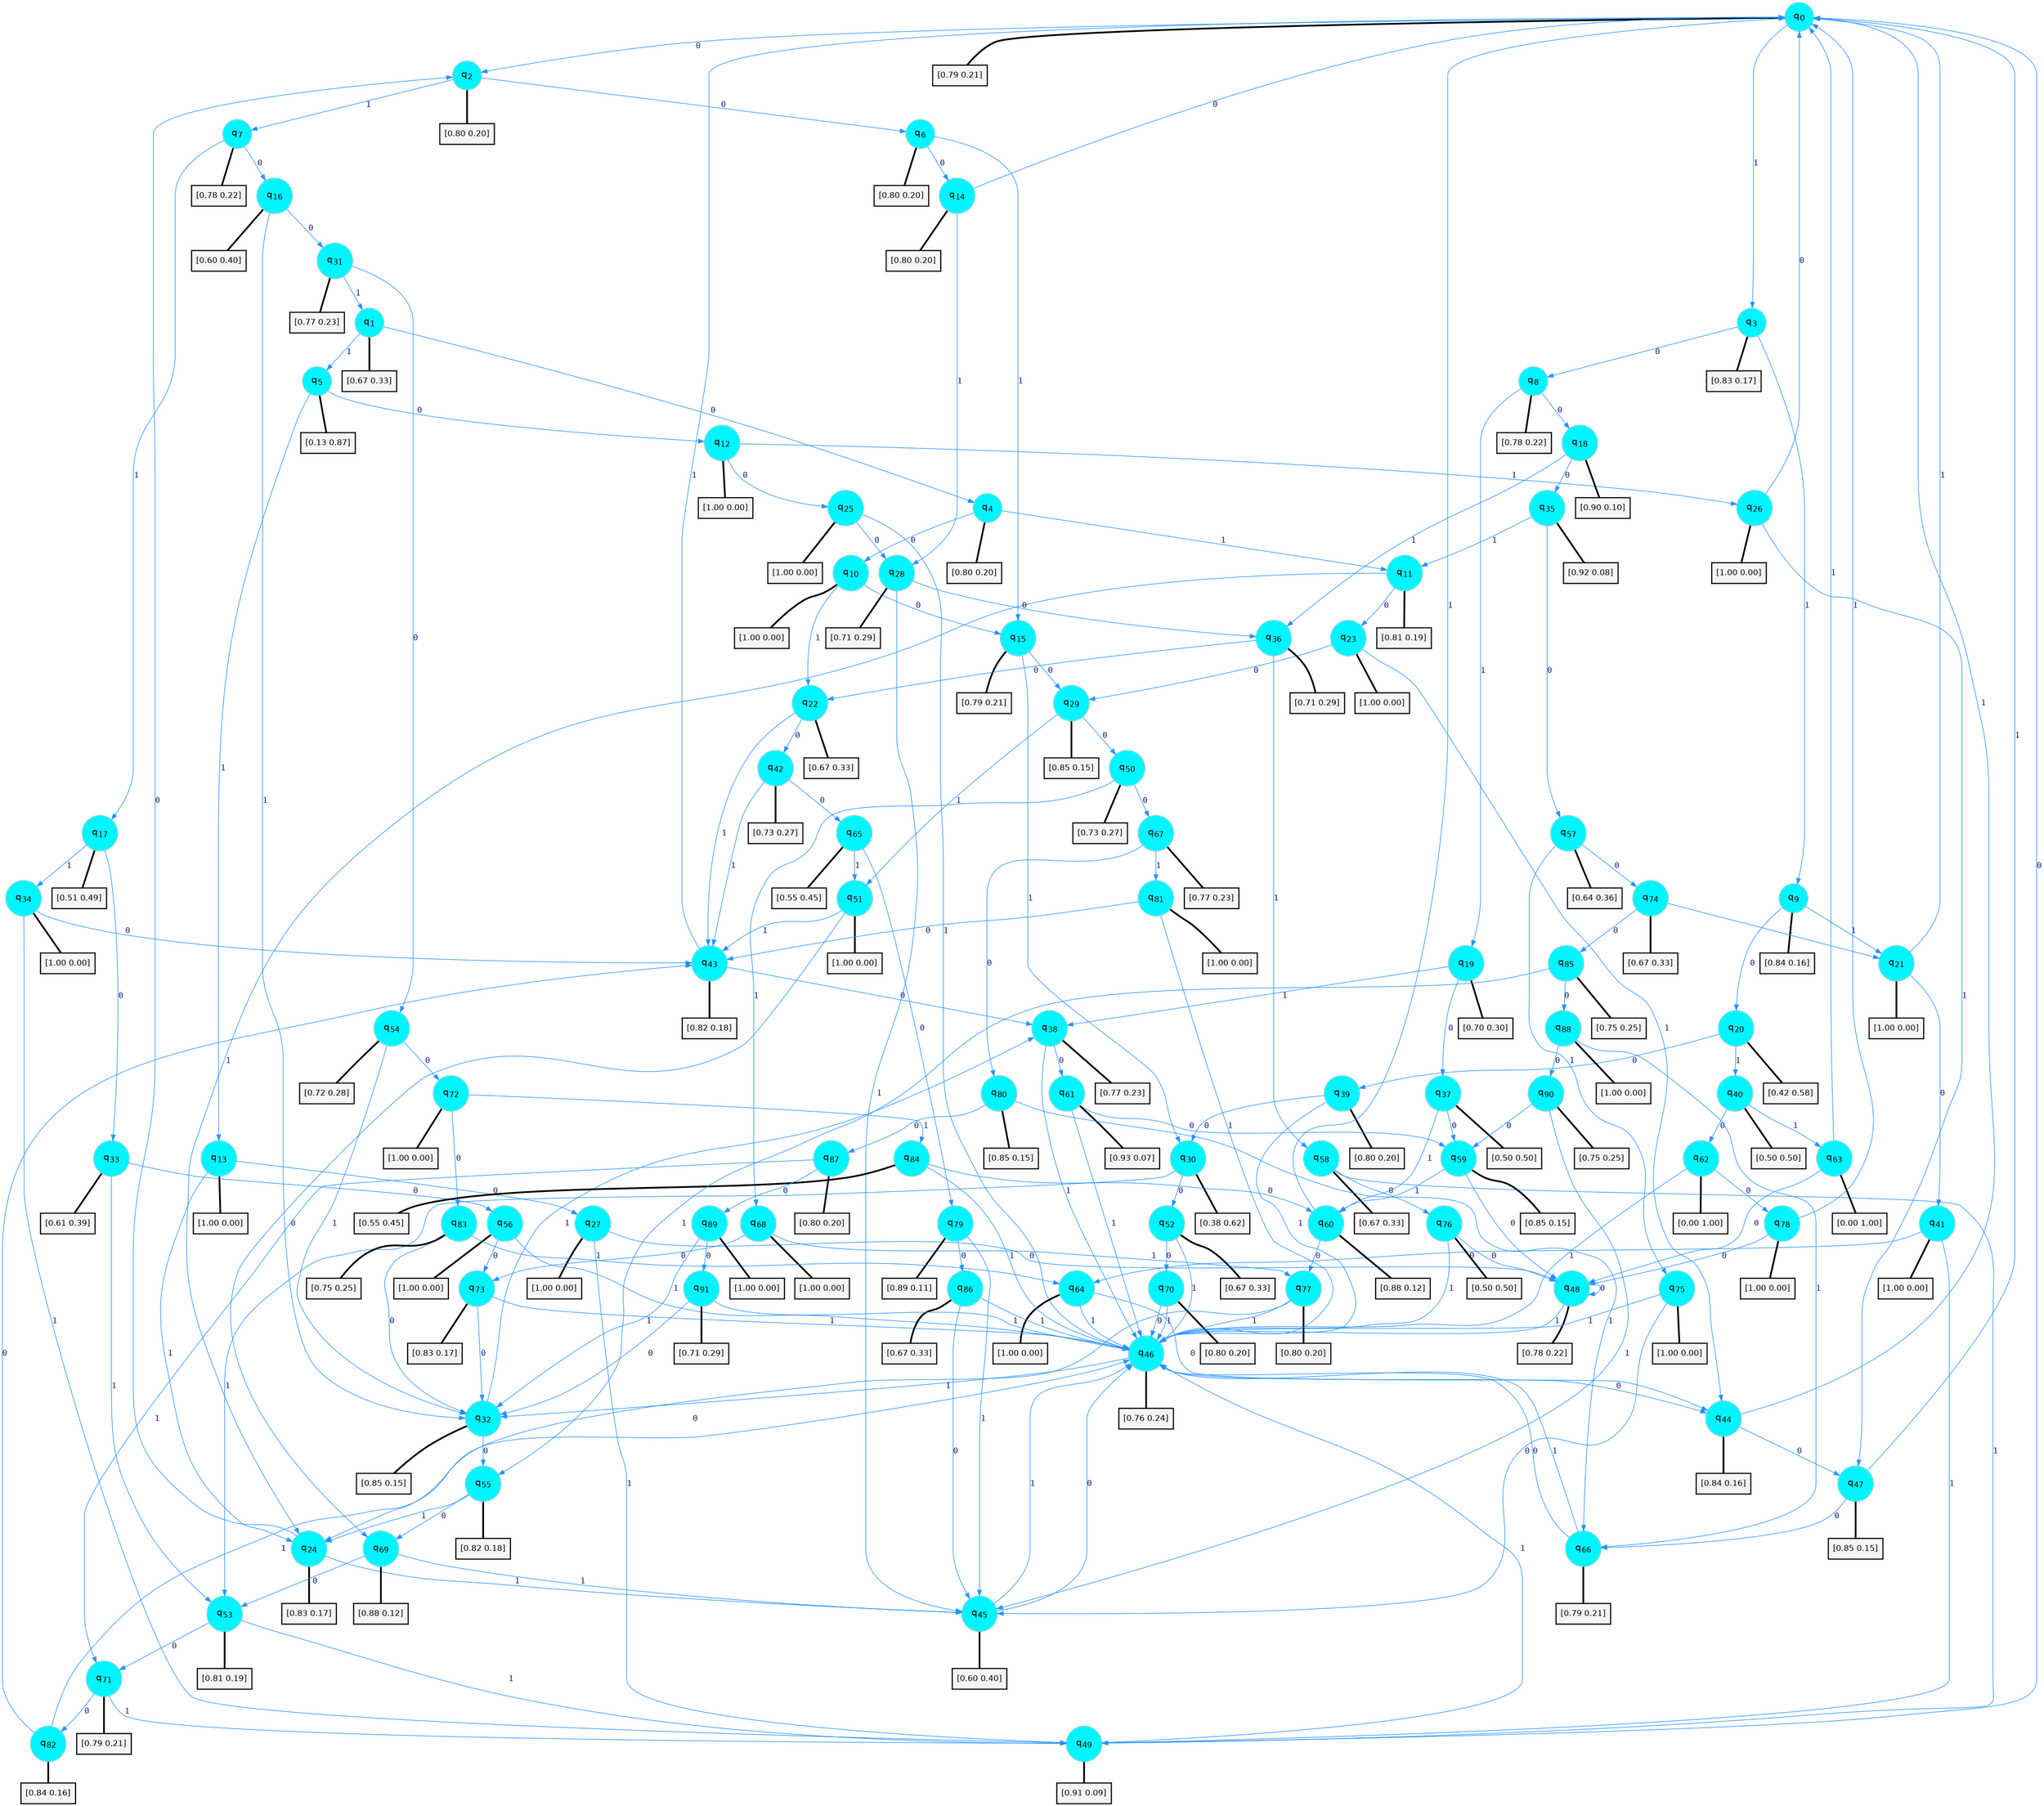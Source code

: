 digraph G {
graph [
bgcolor=transparent, dpi=300, rankdir=TD, size="40,25"];
node [
color=gray, fillcolor=turquoise1, fontcolor=black, fontname=Helvetica, fontsize=16, fontweight=bold, shape=circle, style=filled];
edge [
arrowsize=1, color=dodgerblue1, fontcolor=midnightblue, fontname=courier, fontweight=bold, penwidth=1, style=solid, weight=20];
0[label=<q<SUB>0</SUB>>];
1[label=<q<SUB>1</SUB>>];
2[label=<q<SUB>2</SUB>>];
3[label=<q<SUB>3</SUB>>];
4[label=<q<SUB>4</SUB>>];
5[label=<q<SUB>5</SUB>>];
6[label=<q<SUB>6</SUB>>];
7[label=<q<SUB>7</SUB>>];
8[label=<q<SUB>8</SUB>>];
9[label=<q<SUB>9</SUB>>];
10[label=<q<SUB>10</SUB>>];
11[label=<q<SUB>11</SUB>>];
12[label=<q<SUB>12</SUB>>];
13[label=<q<SUB>13</SUB>>];
14[label=<q<SUB>14</SUB>>];
15[label=<q<SUB>15</SUB>>];
16[label=<q<SUB>16</SUB>>];
17[label=<q<SUB>17</SUB>>];
18[label=<q<SUB>18</SUB>>];
19[label=<q<SUB>19</SUB>>];
20[label=<q<SUB>20</SUB>>];
21[label=<q<SUB>21</SUB>>];
22[label=<q<SUB>22</SUB>>];
23[label=<q<SUB>23</SUB>>];
24[label=<q<SUB>24</SUB>>];
25[label=<q<SUB>25</SUB>>];
26[label=<q<SUB>26</SUB>>];
27[label=<q<SUB>27</SUB>>];
28[label=<q<SUB>28</SUB>>];
29[label=<q<SUB>29</SUB>>];
30[label=<q<SUB>30</SUB>>];
31[label=<q<SUB>31</SUB>>];
32[label=<q<SUB>32</SUB>>];
33[label=<q<SUB>33</SUB>>];
34[label=<q<SUB>34</SUB>>];
35[label=<q<SUB>35</SUB>>];
36[label=<q<SUB>36</SUB>>];
37[label=<q<SUB>37</SUB>>];
38[label=<q<SUB>38</SUB>>];
39[label=<q<SUB>39</SUB>>];
40[label=<q<SUB>40</SUB>>];
41[label=<q<SUB>41</SUB>>];
42[label=<q<SUB>42</SUB>>];
43[label=<q<SUB>43</SUB>>];
44[label=<q<SUB>44</SUB>>];
45[label=<q<SUB>45</SUB>>];
46[label=<q<SUB>46</SUB>>];
47[label=<q<SUB>47</SUB>>];
48[label=<q<SUB>48</SUB>>];
49[label=<q<SUB>49</SUB>>];
50[label=<q<SUB>50</SUB>>];
51[label=<q<SUB>51</SUB>>];
52[label=<q<SUB>52</SUB>>];
53[label=<q<SUB>53</SUB>>];
54[label=<q<SUB>54</SUB>>];
55[label=<q<SUB>55</SUB>>];
56[label=<q<SUB>56</SUB>>];
57[label=<q<SUB>57</SUB>>];
58[label=<q<SUB>58</SUB>>];
59[label=<q<SUB>59</SUB>>];
60[label=<q<SUB>60</SUB>>];
61[label=<q<SUB>61</SUB>>];
62[label=<q<SUB>62</SUB>>];
63[label=<q<SUB>63</SUB>>];
64[label=<q<SUB>64</SUB>>];
65[label=<q<SUB>65</SUB>>];
66[label=<q<SUB>66</SUB>>];
67[label=<q<SUB>67</SUB>>];
68[label=<q<SUB>68</SUB>>];
69[label=<q<SUB>69</SUB>>];
70[label=<q<SUB>70</SUB>>];
71[label=<q<SUB>71</SUB>>];
72[label=<q<SUB>72</SUB>>];
73[label=<q<SUB>73</SUB>>];
74[label=<q<SUB>74</SUB>>];
75[label=<q<SUB>75</SUB>>];
76[label=<q<SUB>76</SUB>>];
77[label=<q<SUB>77</SUB>>];
78[label=<q<SUB>78</SUB>>];
79[label=<q<SUB>79</SUB>>];
80[label=<q<SUB>80</SUB>>];
81[label=<q<SUB>81</SUB>>];
82[label=<q<SUB>82</SUB>>];
83[label=<q<SUB>83</SUB>>];
84[label=<q<SUB>84</SUB>>];
85[label=<q<SUB>85</SUB>>];
86[label=<q<SUB>86</SUB>>];
87[label=<q<SUB>87</SUB>>];
88[label=<q<SUB>88</SUB>>];
89[label=<q<SUB>89</SUB>>];
90[label=<q<SUB>90</SUB>>];
91[label=<q<SUB>91</SUB>>];
92[label="[0.79 0.21]", shape=box,fontcolor=black, fontname=Helvetica, fontsize=14, penwidth=2, fillcolor=whitesmoke,color=black];
93[label="[0.67 0.33]", shape=box,fontcolor=black, fontname=Helvetica, fontsize=14, penwidth=2, fillcolor=whitesmoke,color=black];
94[label="[0.80 0.20]", shape=box,fontcolor=black, fontname=Helvetica, fontsize=14, penwidth=2, fillcolor=whitesmoke,color=black];
95[label="[0.83 0.17]", shape=box,fontcolor=black, fontname=Helvetica, fontsize=14, penwidth=2, fillcolor=whitesmoke,color=black];
96[label="[0.80 0.20]", shape=box,fontcolor=black, fontname=Helvetica, fontsize=14, penwidth=2, fillcolor=whitesmoke,color=black];
97[label="[0.13 0.87]", shape=box,fontcolor=black, fontname=Helvetica, fontsize=14, penwidth=2, fillcolor=whitesmoke,color=black];
98[label="[0.80 0.20]", shape=box,fontcolor=black, fontname=Helvetica, fontsize=14, penwidth=2, fillcolor=whitesmoke,color=black];
99[label="[0.78 0.22]", shape=box,fontcolor=black, fontname=Helvetica, fontsize=14, penwidth=2, fillcolor=whitesmoke,color=black];
100[label="[0.78 0.22]", shape=box,fontcolor=black, fontname=Helvetica, fontsize=14, penwidth=2, fillcolor=whitesmoke,color=black];
101[label="[0.84 0.16]", shape=box,fontcolor=black, fontname=Helvetica, fontsize=14, penwidth=2, fillcolor=whitesmoke,color=black];
102[label="[1.00 0.00]", shape=box,fontcolor=black, fontname=Helvetica, fontsize=14, penwidth=2, fillcolor=whitesmoke,color=black];
103[label="[0.81 0.19]", shape=box,fontcolor=black, fontname=Helvetica, fontsize=14, penwidth=2, fillcolor=whitesmoke,color=black];
104[label="[1.00 0.00]", shape=box,fontcolor=black, fontname=Helvetica, fontsize=14, penwidth=2, fillcolor=whitesmoke,color=black];
105[label="[1.00 0.00]", shape=box,fontcolor=black, fontname=Helvetica, fontsize=14, penwidth=2, fillcolor=whitesmoke,color=black];
106[label="[0.80 0.20]", shape=box,fontcolor=black, fontname=Helvetica, fontsize=14, penwidth=2, fillcolor=whitesmoke,color=black];
107[label="[0.79 0.21]", shape=box,fontcolor=black, fontname=Helvetica, fontsize=14, penwidth=2, fillcolor=whitesmoke,color=black];
108[label="[0.60 0.40]", shape=box,fontcolor=black, fontname=Helvetica, fontsize=14, penwidth=2, fillcolor=whitesmoke,color=black];
109[label="[0.51 0.49]", shape=box,fontcolor=black, fontname=Helvetica, fontsize=14, penwidth=2, fillcolor=whitesmoke,color=black];
110[label="[0.90 0.10]", shape=box,fontcolor=black, fontname=Helvetica, fontsize=14, penwidth=2, fillcolor=whitesmoke,color=black];
111[label="[0.70 0.30]", shape=box,fontcolor=black, fontname=Helvetica, fontsize=14, penwidth=2, fillcolor=whitesmoke,color=black];
112[label="[0.42 0.58]", shape=box,fontcolor=black, fontname=Helvetica, fontsize=14, penwidth=2, fillcolor=whitesmoke,color=black];
113[label="[1.00 0.00]", shape=box,fontcolor=black, fontname=Helvetica, fontsize=14, penwidth=2, fillcolor=whitesmoke,color=black];
114[label="[0.67 0.33]", shape=box,fontcolor=black, fontname=Helvetica, fontsize=14, penwidth=2, fillcolor=whitesmoke,color=black];
115[label="[1.00 0.00]", shape=box,fontcolor=black, fontname=Helvetica, fontsize=14, penwidth=2, fillcolor=whitesmoke,color=black];
116[label="[0.83 0.17]", shape=box,fontcolor=black, fontname=Helvetica, fontsize=14, penwidth=2, fillcolor=whitesmoke,color=black];
117[label="[1.00 0.00]", shape=box,fontcolor=black, fontname=Helvetica, fontsize=14, penwidth=2, fillcolor=whitesmoke,color=black];
118[label="[1.00 0.00]", shape=box,fontcolor=black, fontname=Helvetica, fontsize=14, penwidth=2, fillcolor=whitesmoke,color=black];
119[label="[1.00 0.00]", shape=box,fontcolor=black, fontname=Helvetica, fontsize=14, penwidth=2, fillcolor=whitesmoke,color=black];
120[label="[0.71 0.29]", shape=box,fontcolor=black, fontname=Helvetica, fontsize=14, penwidth=2, fillcolor=whitesmoke,color=black];
121[label="[0.85 0.15]", shape=box,fontcolor=black, fontname=Helvetica, fontsize=14, penwidth=2, fillcolor=whitesmoke,color=black];
122[label="[0.38 0.62]", shape=box,fontcolor=black, fontname=Helvetica, fontsize=14, penwidth=2, fillcolor=whitesmoke,color=black];
123[label="[0.77 0.23]", shape=box,fontcolor=black, fontname=Helvetica, fontsize=14, penwidth=2, fillcolor=whitesmoke,color=black];
124[label="[0.85 0.15]", shape=box,fontcolor=black, fontname=Helvetica, fontsize=14, penwidth=2, fillcolor=whitesmoke,color=black];
125[label="[0.61 0.39]", shape=box,fontcolor=black, fontname=Helvetica, fontsize=14, penwidth=2, fillcolor=whitesmoke,color=black];
126[label="[1.00 0.00]", shape=box,fontcolor=black, fontname=Helvetica, fontsize=14, penwidth=2, fillcolor=whitesmoke,color=black];
127[label="[0.92 0.08]", shape=box,fontcolor=black, fontname=Helvetica, fontsize=14, penwidth=2, fillcolor=whitesmoke,color=black];
128[label="[0.71 0.29]", shape=box,fontcolor=black, fontname=Helvetica, fontsize=14, penwidth=2, fillcolor=whitesmoke,color=black];
129[label="[0.50 0.50]", shape=box,fontcolor=black, fontname=Helvetica, fontsize=14, penwidth=2, fillcolor=whitesmoke,color=black];
130[label="[0.77 0.23]", shape=box,fontcolor=black, fontname=Helvetica, fontsize=14, penwidth=2, fillcolor=whitesmoke,color=black];
131[label="[0.80 0.20]", shape=box,fontcolor=black, fontname=Helvetica, fontsize=14, penwidth=2, fillcolor=whitesmoke,color=black];
132[label="[0.50 0.50]", shape=box,fontcolor=black, fontname=Helvetica, fontsize=14, penwidth=2, fillcolor=whitesmoke,color=black];
133[label="[1.00 0.00]", shape=box,fontcolor=black, fontname=Helvetica, fontsize=14, penwidth=2, fillcolor=whitesmoke,color=black];
134[label="[0.73 0.27]", shape=box,fontcolor=black, fontname=Helvetica, fontsize=14, penwidth=2, fillcolor=whitesmoke,color=black];
135[label="[0.82 0.18]", shape=box,fontcolor=black, fontname=Helvetica, fontsize=14, penwidth=2, fillcolor=whitesmoke,color=black];
136[label="[0.84 0.16]", shape=box,fontcolor=black, fontname=Helvetica, fontsize=14, penwidth=2, fillcolor=whitesmoke,color=black];
137[label="[0.60 0.40]", shape=box,fontcolor=black, fontname=Helvetica, fontsize=14, penwidth=2, fillcolor=whitesmoke,color=black];
138[label="[0.76 0.24]", shape=box,fontcolor=black, fontname=Helvetica, fontsize=14, penwidth=2, fillcolor=whitesmoke,color=black];
139[label="[0.85 0.15]", shape=box,fontcolor=black, fontname=Helvetica, fontsize=14, penwidth=2, fillcolor=whitesmoke,color=black];
140[label="[0.78 0.22]", shape=box,fontcolor=black, fontname=Helvetica, fontsize=14, penwidth=2, fillcolor=whitesmoke,color=black];
141[label="[0.91 0.09]", shape=box,fontcolor=black, fontname=Helvetica, fontsize=14, penwidth=2, fillcolor=whitesmoke,color=black];
142[label="[0.73 0.27]", shape=box,fontcolor=black, fontname=Helvetica, fontsize=14, penwidth=2, fillcolor=whitesmoke,color=black];
143[label="[1.00 0.00]", shape=box,fontcolor=black, fontname=Helvetica, fontsize=14, penwidth=2, fillcolor=whitesmoke,color=black];
144[label="[0.67 0.33]", shape=box,fontcolor=black, fontname=Helvetica, fontsize=14, penwidth=2, fillcolor=whitesmoke,color=black];
145[label="[0.81 0.19]", shape=box,fontcolor=black, fontname=Helvetica, fontsize=14, penwidth=2, fillcolor=whitesmoke,color=black];
146[label="[0.72 0.28]", shape=box,fontcolor=black, fontname=Helvetica, fontsize=14, penwidth=2, fillcolor=whitesmoke,color=black];
147[label="[0.82 0.18]", shape=box,fontcolor=black, fontname=Helvetica, fontsize=14, penwidth=2, fillcolor=whitesmoke,color=black];
148[label="[1.00 0.00]", shape=box,fontcolor=black, fontname=Helvetica, fontsize=14, penwidth=2, fillcolor=whitesmoke,color=black];
149[label="[0.64 0.36]", shape=box,fontcolor=black, fontname=Helvetica, fontsize=14, penwidth=2, fillcolor=whitesmoke,color=black];
150[label="[0.67 0.33]", shape=box,fontcolor=black, fontname=Helvetica, fontsize=14, penwidth=2, fillcolor=whitesmoke,color=black];
151[label="[0.85 0.15]", shape=box,fontcolor=black, fontname=Helvetica, fontsize=14, penwidth=2, fillcolor=whitesmoke,color=black];
152[label="[0.88 0.12]", shape=box,fontcolor=black, fontname=Helvetica, fontsize=14, penwidth=2, fillcolor=whitesmoke,color=black];
153[label="[0.93 0.07]", shape=box,fontcolor=black, fontname=Helvetica, fontsize=14, penwidth=2, fillcolor=whitesmoke,color=black];
154[label="[0.00 1.00]", shape=box,fontcolor=black, fontname=Helvetica, fontsize=14, penwidth=2, fillcolor=whitesmoke,color=black];
155[label="[0.00 1.00]", shape=box,fontcolor=black, fontname=Helvetica, fontsize=14, penwidth=2, fillcolor=whitesmoke,color=black];
156[label="[1.00 0.00]", shape=box,fontcolor=black, fontname=Helvetica, fontsize=14, penwidth=2, fillcolor=whitesmoke,color=black];
157[label="[0.55 0.45]", shape=box,fontcolor=black, fontname=Helvetica, fontsize=14, penwidth=2, fillcolor=whitesmoke,color=black];
158[label="[0.79 0.21]", shape=box,fontcolor=black, fontname=Helvetica, fontsize=14, penwidth=2, fillcolor=whitesmoke,color=black];
159[label="[0.77 0.23]", shape=box,fontcolor=black, fontname=Helvetica, fontsize=14, penwidth=2, fillcolor=whitesmoke,color=black];
160[label="[1.00 0.00]", shape=box,fontcolor=black, fontname=Helvetica, fontsize=14, penwidth=2, fillcolor=whitesmoke,color=black];
161[label="[0.88 0.12]", shape=box,fontcolor=black, fontname=Helvetica, fontsize=14, penwidth=2, fillcolor=whitesmoke,color=black];
162[label="[0.80 0.20]", shape=box,fontcolor=black, fontname=Helvetica, fontsize=14, penwidth=2, fillcolor=whitesmoke,color=black];
163[label="[0.79 0.21]", shape=box,fontcolor=black, fontname=Helvetica, fontsize=14, penwidth=2, fillcolor=whitesmoke,color=black];
164[label="[1.00 0.00]", shape=box,fontcolor=black, fontname=Helvetica, fontsize=14, penwidth=2, fillcolor=whitesmoke,color=black];
165[label="[0.83 0.17]", shape=box,fontcolor=black, fontname=Helvetica, fontsize=14, penwidth=2, fillcolor=whitesmoke,color=black];
166[label="[0.67 0.33]", shape=box,fontcolor=black, fontname=Helvetica, fontsize=14, penwidth=2, fillcolor=whitesmoke,color=black];
167[label="[1.00 0.00]", shape=box,fontcolor=black, fontname=Helvetica, fontsize=14, penwidth=2, fillcolor=whitesmoke,color=black];
168[label="[0.50 0.50]", shape=box,fontcolor=black, fontname=Helvetica, fontsize=14, penwidth=2, fillcolor=whitesmoke,color=black];
169[label="[0.80 0.20]", shape=box,fontcolor=black, fontname=Helvetica, fontsize=14, penwidth=2, fillcolor=whitesmoke,color=black];
170[label="[1.00 0.00]", shape=box,fontcolor=black, fontname=Helvetica, fontsize=14, penwidth=2, fillcolor=whitesmoke,color=black];
171[label="[0.89 0.11]", shape=box,fontcolor=black, fontname=Helvetica, fontsize=14, penwidth=2, fillcolor=whitesmoke,color=black];
172[label="[0.85 0.15]", shape=box,fontcolor=black, fontname=Helvetica, fontsize=14, penwidth=2, fillcolor=whitesmoke,color=black];
173[label="[1.00 0.00]", shape=box,fontcolor=black, fontname=Helvetica, fontsize=14, penwidth=2, fillcolor=whitesmoke,color=black];
174[label="[0.84 0.16]", shape=box,fontcolor=black, fontname=Helvetica, fontsize=14, penwidth=2, fillcolor=whitesmoke,color=black];
175[label="[0.75 0.25]", shape=box,fontcolor=black, fontname=Helvetica, fontsize=14, penwidth=2, fillcolor=whitesmoke,color=black];
176[label="[0.55 0.45]", shape=box,fontcolor=black, fontname=Helvetica, fontsize=14, penwidth=2, fillcolor=whitesmoke,color=black];
177[label="[0.75 0.25]", shape=box,fontcolor=black, fontname=Helvetica, fontsize=14, penwidth=2, fillcolor=whitesmoke,color=black];
178[label="[0.67 0.33]", shape=box,fontcolor=black, fontname=Helvetica, fontsize=14, penwidth=2, fillcolor=whitesmoke,color=black];
179[label="[0.80 0.20]", shape=box,fontcolor=black, fontname=Helvetica, fontsize=14, penwidth=2, fillcolor=whitesmoke,color=black];
180[label="[1.00 0.00]", shape=box,fontcolor=black, fontname=Helvetica, fontsize=14, penwidth=2, fillcolor=whitesmoke,color=black];
181[label="[1.00 0.00]", shape=box,fontcolor=black, fontname=Helvetica, fontsize=14, penwidth=2, fillcolor=whitesmoke,color=black];
182[label="[0.75 0.25]", shape=box,fontcolor=black, fontname=Helvetica, fontsize=14, penwidth=2, fillcolor=whitesmoke,color=black];
183[label="[0.71 0.29]", shape=box,fontcolor=black, fontname=Helvetica, fontsize=14, penwidth=2, fillcolor=whitesmoke,color=black];
0->2 [label=0];
0->3 [label=1];
0->92 [arrowhead=none, penwidth=3,color=black];
1->4 [label=0];
1->5 [label=1];
1->93 [arrowhead=none, penwidth=3,color=black];
2->6 [label=0];
2->7 [label=1];
2->94 [arrowhead=none, penwidth=3,color=black];
3->8 [label=0];
3->9 [label=1];
3->95 [arrowhead=none, penwidth=3,color=black];
4->10 [label=0];
4->11 [label=1];
4->96 [arrowhead=none, penwidth=3,color=black];
5->12 [label=0];
5->13 [label=1];
5->97 [arrowhead=none, penwidth=3,color=black];
6->14 [label=0];
6->15 [label=1];
6->98 [arrowhead=none, penwidth=3,color=black];
7->16 [label=0];
7->17 [label=1];
7->99 [arrowhead=none, penwidth=3,color=black];
8->18 [label=0];
8->19 [label=1];
8->100 [arrowhead=none, penwidth=3,color=black];
9->20 [label=0];
9->21 [label=1];
9->101 [arrowhead=none, penwidth=3,color=black];
10->15 [label=0];
10->22 [label=1];
10->102 [arrowhead=none, penwidth=3,color=black];
11->23 [label=0];
11->24 [label=1];
11->103 [arrowhead=none, penwidth=3,color=black];
12->25 [label=0];
12->26 [label=1];
12->104 [arrowhead=none, penwidth=3,color=black];
13->27 [label=0];
13->24 [label=1];
13->105 [arrowhead=none, penwidth=3,color=black];
14->0 [label=0];
14->28 [label=1];
14->106 [arrowhead=none, penwidth=3,color=black];
15->29 [label=0];
15->30 [label=1];
15->107 [arrowhead=none, penwidth=3,color=black];
16->31 [label=0];
16->32 [label=1];
16->108 [arrowhead=none, penwidth=3,color=black];
17->33 [label=0];
17->34 [label=1];
17->109 [arrowhead=none, penwidth=3,color=black];
18->35 [label=0];
18->36 [label=1];
18->110 [arrowhead=none, penwidth=3,color=black];
19->37 [label=0];
19->38 [label=1];
19->111 [arrowhead=none, penwidth=3,color=black];
20->39 [label=0];
20->40 [label=1];
20->112 [arrowhead=none, penwidth=3,color=black];
21->41 [label=0];
21->0 [label=1];
21->113 [arrowhead=none, penwidth=3,color=black];
22->42 [label=0];
22->43 [label=1];
22->114 [arrowhead=none, penwidth=3,color=black];
23->29 [label=0];
23->44 [label=1];
23->115 [arrowhead=none, penwidth=3,color=black];
24->2 [label=0];
24->45 [label=1];
24->116 [arrowhead=none, penwidth=3,color=black];
25->28 [label=0];
25->46 [label=1];
25->117 [arrowhead=none, penwidth=3,color=black];
26->0 [label=0];
26->47 [label=1];
26->118 [arrowhead=none, penwidth=3,color=black];
27->48 [label=0];
27->49 [label=1];
27->119 [arrowhead=none, penwidth=3,color=black];
28->36 [label=0];
28->45 [label=1];
28->120 [arrowhead=none, penwidth=3,color=black];
29->50 [label=0];
29->51 [label=1];
29->121 [arrowhead=none, penwidth=3,color=black];
30->52 [label=0];
30->53 [label=1];
30->122 [arrowhead=none, penwidth=3,color=black];
31->54 [label=0];
31->1 [label=1];
31->123 [arrowhead=none, penwidth=3,color=black];
32->55 [label=0];
32->38 [label=1];
32->124 [arrowhead=none, penwidth=3,color=black];
33->56 [label=0];
33->53 [label=1];
33->125 [arrowhead=none, penwidth=3,color=black];
34->43 [label=0];
34->49 [label=1];
34->126 [arrowhead=none, penwidth=3,color=black];
35->57 [label=0];
35->11 [label=1];
35->127 [arrowhead=none, penwidth=3,color=black];
36->22 [label=0];
36->58 [label=1];
36->128 [arrowhead=none, penwidth=3,color=black];
37->59 [label=0];
37->60 [label=1];
37->129 [arrowhead=none, penwidth=3,color=black];
38->61 [label=0];
38->46 [label=1];
38->130 [arrowhead=none, penwidth=3,color=black];
39->30 [label=0];
39->46 [label=1];
39->131 [arrowhead=none, penwidth=3,color=black];
40->62 [label=0];
40->63 [label=1];
40->132 [arrowhead=none, penwidth=3,color=black];
41->64 [label=0];
41->49 [label=1];
41->133 [arrowhead=none, penwidth=3,color=black];
42->65 [label=0];
42->43 [label=1];
42->134 [arrowhead=none, penwidth=3,color=black];
43->38 [label=0];
43->0 [label=1];
43->135 [arrowhead=none, penwidth=3,color=black];
44->47 [label=0];
44->0 [label=1];
44->136 [arrowhead=none, penwidth=3,color=black];
45->46 [label=0];
45->46 [label=1];
45->137 [arrowhead=none, penwidth=3,color=black];
46->44 [label=0];
46->32 [label=1];
46->138 [arrowhead=none, penwidth=3,color=black];
47->66 [label=0];
47->0 [label=1];
47->139 [arrowhead=none, penwidth=3,color=black];
48->48 [label=0];
48->46 [label=1];
48->140 [arrowhead=none, penwidth=3,color=black];
49->0 [label=0];
49->46 [label=1];
49->141 [arrowhead=none, penwidth=3,color=black];
50->67 [label=0];
50->68 [label=1];
50->142 [arrowhead=none, penwidth=3,color=black];
51->69 [label=0];
51->43 [label=1];
51->143 [arrowhead=none, penwidth=3,color=black];
52->70 [label=0];
52->46 [label=1];
52->144 [arrowhead=none, penwidth=3,color=black];
53->71 [label=0];
53->49 [label=1];
53->145 [arrowhead=none, penwidth=3,color=black];
54->72 [label=0];
54->32 [label=1];
54->146 [arrowhead=none, penwidth=3,color=black];
55->69 [label=0];
55->24 [label=1];
55->147 [arrowhead=none, penwidth=3,color=black];
56->73 [label=0];
56->46 [label=1];
56->148 [arrowhead=none, penwidth=3,color=black];
57->74 [label=0];
57->75 [label=1];
57->149 [arrowhead=none, penwidth=3,color=black];
58->76 [label=0];
58->49 [label=1];
58->150 [arrowhead=none, penwidth=3,color=black];
59->48 [label=0];
59->60 [label=1];
59->151 [arrowhead=none, penwidth=3,color=black];
60->77 [label=0];
60->0 [label=1];
60->152 [arrowhead=none, penwidth=3,color=black];
61->59 [label=0];
61->46 [label=1];
61->153 [arrowhead=none, penwidth=3,color=black];
62->78 [label=0];
62->46 [label=1];
62->154 [arrowhead=none, penwidth=3,color=black];
63->48 [label=0];
63->0 [label=1];
63->155 [arrowhead=none, penwidth=3,color=black];
64->44 [label=0];
64->46 [label=1];
64->156 [arrowhead=none, penwidth=3,color=black];
65->79 [label=0];
65->51 [label=1];
65->157 [arrowhead=none, penwidth=3,color=black];
66->46 [label=0];
66->46 [label=1];
66->158 [arrowhead=none, penwidth=3,color=black];
67->80 [label=0];
67->81 [label=1];
67->159 [arrowhead=none, penwidth=3,color=black];
68->73 [label=0];
68->77 [label=1];
68->160 [arrowhead=none, penwidth=3,color=black];
69->53 [label=0];
69->45 [label=1];
69->161 [arrowhead=none, penwidth=3,color=black];
70->46 [label=0];
70->46 [label=1];
70->162 [arrowhead=none, penwidth=3,color=black];
71->82 [label=0];
71->49 [label=1];
71->163 [arrowhead=none, penwidth=3,color=black];
72->83 [label=0];
72->84 [label=1];
72->164 [arrowhead=none, penwidth=3,color=black];
73->32 [label=0];
73->46 [label=1];
73->165 [arrowhead=none, penwidth=3,color=black];
74->85 [label=0];
74->21 [label=1];
74->166 [arrowhead=none, penwidth=3,color=black];
75->45 [label=0];
75->46 [label=1];
75->167 [arrowhead=none, penwidth=3,color=black];
76->48 [label=0];
76->46 [label=1];
76->168 [arrowhead=none, penwidth=3,color=black];
77->24 [label=0];
77->46 [label=1];
77->169 [arrowhead=none, penwidth=3,color=black];
78->48 [label=0];
78->0 [label=1];
78->170 [arrowhead=none, penwidth=3,color=black];
79->86 [label=0];
79->45 [label=1];
79->171 [arrowhead=none, penwidth=3,color=black];
80->87 [label=0];
80->66 [label=1];
80->172 [arrowhead=none, penwidth=3,color=black];
81->43 [label=0];
81->46 [label=1];
81->173 [arrowhead=none, penwidth=3,color=black];
82->43 [label=0];
82->46 [label=1];
82->174 [arrowhead=none, penwidth=3,color=black];
83->32 [label=0];
83->64 [label=1];
83->175 [arrowhead=none, penwidth=3,color=black];
84->60 [label=0];
84->46 [label=1];
84->176 [arrowhead=none, penwidth=3,color=black];
85->88 [label=0];
85->55 [label=1];
85->177 [arrowhead=none, penwidth=3,color=black];
86->45 [label=0];
86->46 [label=1];
86->178 [arrowhead=none, penwidth=3,color=black];
87->89 [label=0];
87->71 [label=1];
87->179 [arrowhead=none, penwidth=3,color=black];
88->90 [label=0];
88->66 [label=1];
88->180 [arrowhead=none, penwidth=3,color=black];
89->91 [label=0];
89->32 [label=1];
89->181 [arrowhead=none, penwidth=3,color=black];
90->59 [label=0];
90->45 [label=1];
90->182 [arrowhead=none, penwidth=3,color=black];
91->32 [label=0];
91->46 [label=1];
91->183 [arrowhead=none, penwidth=3,color=black];
}
